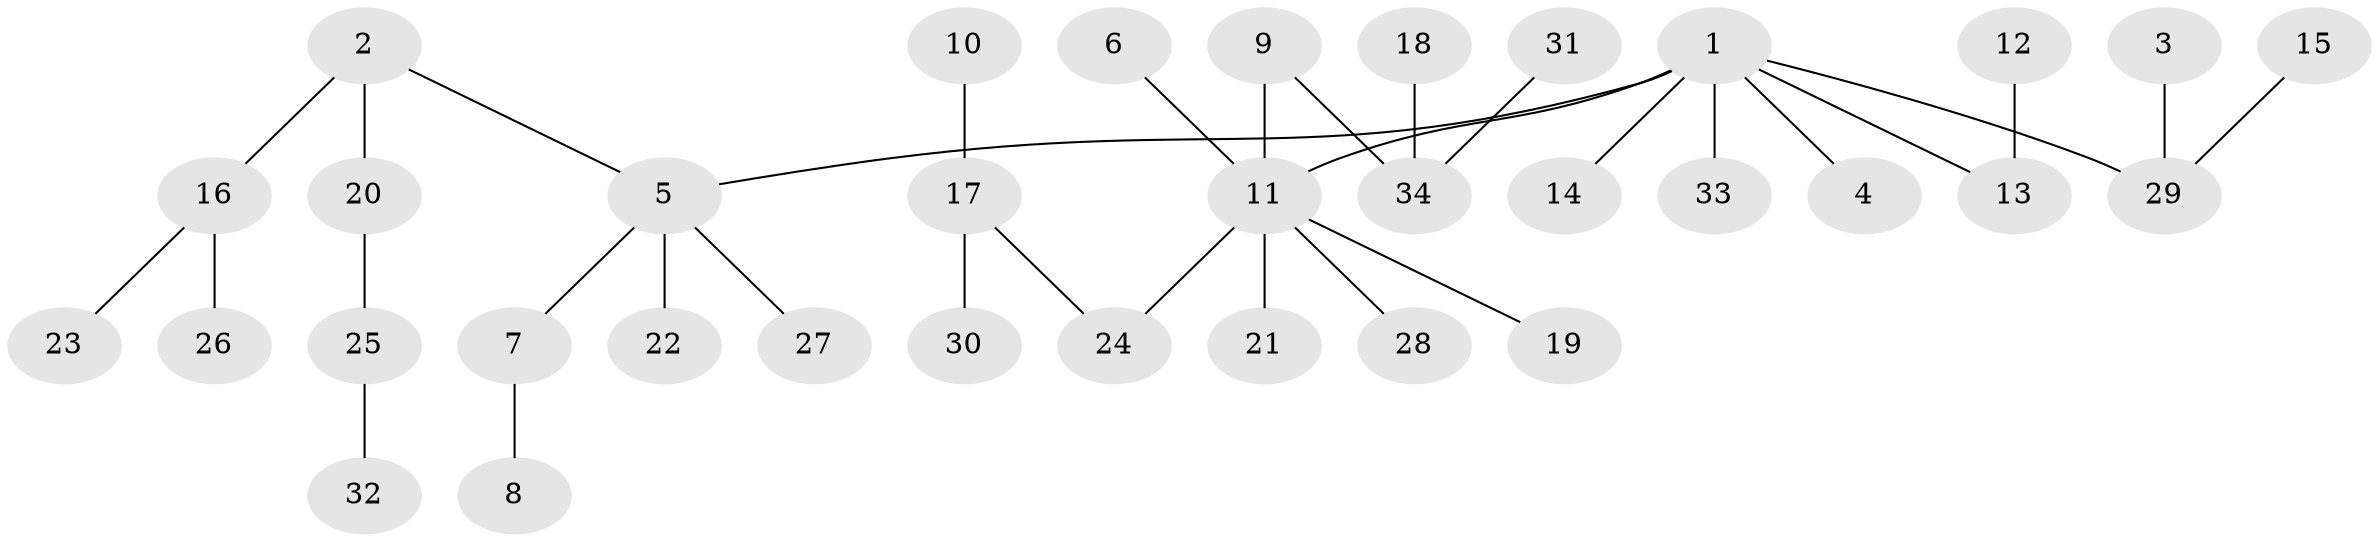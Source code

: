 // original degree distribution, {5: 0.029411764705882353, 4: 0.07352941176470588, 6: 0.029411764705882353, 3: 0.1323529411764706, 2: 0.22058823529411764, 1: 0.5147058823529411}
// Generated by graph-tools (version 1.1) at 2025/50/03/09/25 03:50:23]
// undirected, 34 vertices, 33 edges
graph export_dot {
graph [start="1"]
  node [color=gray90,style=filled];
  1;
  2;
  3;
  4;
  5;
  6;
  7;
  8;
  9;
  10;
  11;
  12;
  13;
  14;
  15;
  16;
  17;
  18;
  19;
  20;
  21;
  22;
  23;
  24;
  25;
  26;
  27;
  28;
  29;
  30;
  31;
  32;
  33;
  34;
  1 -- 4 [weight=1.0];
  1 -- 5 [weight=1.0];
  1 -- 11 [weight=1.0];
  1 -- 13 [weight=1.0];
  1 -- 14 [weight=1.0];
  1 -- 29 [weight=1.0];
  1 -- 33 [weight=1.0];
  2 -- 5 [weight=1.0];
  2 -- 16 [weight=1.0];
  2 -- 20 [weight=1.0];
  3 -- 29 [weight=1.0];
  5 -- 7 [weight=1.0];
  5 -- 22 [weight=1.0];
  5 -- 27 [weight=1.0];
  6 -- 11 [weight=1.0];
  7 -- 8 [weight=1.0];
  9 -- 11 [weight=1.0];
  9 -- 34 [weight=1.0];
  10 -- 17 [weight=1.0];
  11 -- 19 [weight=1.0];
  11 -- 21 [weight=1.0];
  11 -- 24 [weight=1.0];
  11 -- 28 [weight=1.0];
  12 -- 13 [weight=1.0];
  15 -- 29 [weight=1.0];
  16 -- 23 [weight=1.0];
  16 -- 26 [weight=1.0];
  17 -- 24 [weight=1.0];
  17 -- 30 [weight=1.0];
  18 -- 34 [weight=1.0];
  20 -- 25 [weight=1.0];
  25 -- 32 [weight=1.0];
  31 -- 34 [weight=1.0];
}
